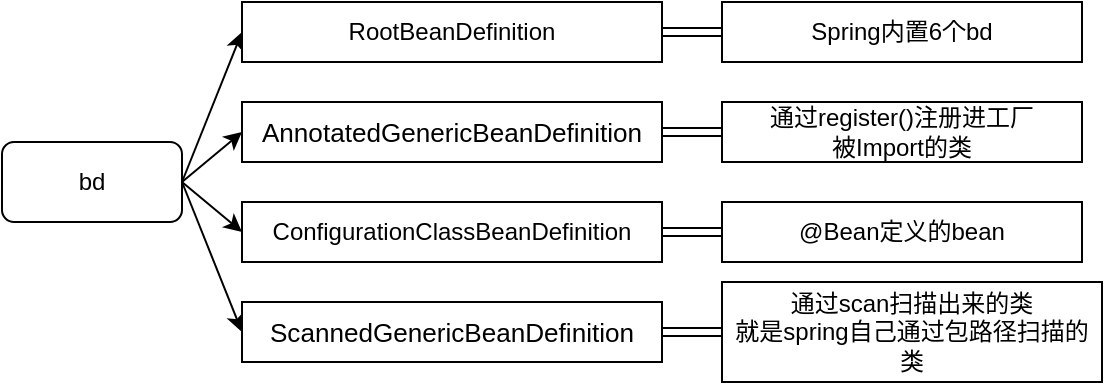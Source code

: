 <mxfile version="15.4.1" type="github">
  <diagram id="jqt50fl-MRmz82jPBsF7" name="第 1 页">
    <mxGraphModel dx="782" dy="485" grid="1" gridSize="10" guides="1" tooltips="1" connect="1" arrows="1" fold="1" page="1" pageScale="1" pageWidth="827" pageHeight="1169" math="0" shadow="0">
      <root>
        <mxCell id="0" />
        <mxCell id="1" parent="0" />
        <mxCell id="cuxdXZbSRFRjtJqR8UAa-9" style="rounded=0;orthogonalLoop=1;jettySize=auto;html=1;exitX=1;exitY=0.5;exitDx=0;exitDy=0;entryX=0;entryY=0.5;entryDx=0;entryDy=0;fontFamily=Helvetica;" edge="1" parent="1" source="cuxdXZbSRFRjtJqR8UAa-1" target="cuxdXZbSRFRjtJqR8UAa-2">
          <mxGeometry relative="1" as="geometry" />
        </mxCell>
        <mxCell id="cuxdXZbSRFRjtJqR8UAa-10" style="edgeStyle=none;rounded=0;orthogonalLoop=1;jettySize=auto;html=1;exitX=1;exitY=0.5;exitDx=0;exitDy=0;fontFamily=Helvetica;entryX=0;entryY=0.5;entryDx=0;entryDy=0;" edge="1" parent="1" source="cuxdXZbSRFRjtJqR8UAa-1" target="cuxdXZbSRFRjtJqR8UAa-4">
          <mxGeometry relative="1" as="geometry" />
        </mxCell>
        <mxCell id="cuxdXZbSRFRjtJqR8UAa-11" style="edgeStyle=none;rounded=0;orthogonalLoop=1;jettySize=auto;html=1;exitX=1;exitY=0.5;exitDx=0;exitDy=0;entryX=0;entryY=0.5;entryDx=0;entryDy=0;fontFamily=Helvetica;" edge="1" parent="1" source="cuxdXZbSRFRjtJqR8UAa-1" target="cuxdXZbSRFRjtJqR8UAa-6">
          <mxGeometry relative="1" as="geometry" />
        </mxCell>
        <mxCell id="cuxdXZbSRFRjtJqR8UAa-18" style="edgeStyle=none;rounded=0;orthogonalLoop=1;jettySize=auto;html=1;exitX=1;exitY=0.5;exitDx=0;exitDy=0;entryX=0;entryY=0.5;entryDx=0;entryDy=0;fontFamily=Helvetica;" edge="1" parent="1" source="cuxdXZbSRFRjtJqR8UAa-1" target="cuxdXZbSRFRjtJqR8UAa-15">
          <mxGeometry relative="1" as="geometry" />
        </mxCell>
        <mxCell id="cuxdXZbSRFRjtJqR8UAa-1" value="bd" style="rounded=1;whiteSpace=wrap;html=1;" vertex="1" parent="1">
          <mxGeometry x="20" y="170" width="90" height="40" as="geometry" />
        </mxCell>
        <mxCell id="cuxdXZbSRFRjtJqR8UAa-12" style="edgeStyle=none;rounded=0;orthogonalLoop=1;jettySize=auto;html=1;exitX=1;exitY=0.5;exitDx=0;exitDy=0;entryX=0;entryY=0.5;entryDx=0;entryDy=0;fontFamily=Helvetica;shape=link;" edge="1" parent="1" source="cuxdXZbSRFRjtJqR8UAa-2" target="cuxdXZbSRFRjtJqR8UAa-3">
          <mxGeometry relative="1" as="geometry" />
        </mxCell>
        <mxCell id="cuxdXZbSRFRjtJqR8UAa-2" value="RootBeanDefinition" style="rounded=0;whiteSpace=wrap;html=1;fontFamily=Helvetica;" vertex="1" parent="1">
          <mxGeometry x="140" y="100" width="210" height="30" as="geometry" />
        </mxCell>
        <mxCell id="cuxdXZbSRFRjtJqR8UAa-3" value="Spring内置6个bd" style="rounded=0;whiteSpace=wrap;html=1;" vertex="1" parent="1">
          <mxGeometry x="380" y="100" width="180" height="30" as="geometry" />
        </mxCell>
        <mxCell id="cuxdXZbSRFRjtJqR8UAa-13" style="edgeStyle=none;shape=link;rounded=0;orthogonalLoop=1;jettySize=auto;html=1;exitX=1;exitY=0.5;exitDx=0;exitDy=0;entryX=0;entryY=0.5;entryDx=0;entryDy=0;fontFamily=Helvetica;" edge="1" parent="1" source="cuxdXZbSRFRjtJqR8UAa-4" target="cuxdXZbSRFRjtJqR8UAa-5">
          <mxGeometry relative="1" as="geometry" />
        </mxCell>
        <mxCell id="cuxdXZbSRFRjtJqR8UAa-4" value="&lt;div style=&quot;background-color: rgb(255, 255, 255); font-size: 9.8pt;&quot;&gt;AnnotatedGenericBeanDefinition&lt;/div&gt;" style="rounded=0;whiteSpace=wrap;html=1;fontFamily=Helvetica;" vertex="1" parent="1">
          <mxGeometry x="140" y="150" width="210" height="30" as="geometry" />
        </mxCell>
        <mxCell id="cuxdXZbSRFRjtJqR8UAa-5" value="通过register()注册进工厂&lt;br&gt;被Import的类" style="rounded=0;whiteSpace=wrap;html=1;fontFamily=Helvetica;" vertex="1" parent="1">
          <mxGeometry x="380" y="150" width="180" height="30" as="geometry" />
        </mxCell>
        <mxCell id="cuxdXZbSRFRjtJqR8UAa-14" style="edgeStyle=none;shape=link;rounded=0;orthogonalLoop=1;jettySize=auto;html=1;exitX=1;exitY=0.5;exitDx=0;exitDy=0;entryX=0;entryY=0.5;entryDx=0;entryDy=0;fontFamily=Helvetica;" edge="1" parent="1" source="cuxdXZbSRFRjtJqR8UAa-6" target="cuxdXZbSRFRjtJqR8UAa-8">
          <mxGeometry relative="1" as="geometry" />
        </mxCell>
        <mxCell id="cuxdXZbSRFRjtJqR8UAa-6" value="ConfigurationClassBeanDefinition" style="whiteSpace=wrap;html=1;fontFamily=Helvetica;" vertex="1" parent="1">
          <mxGeometry x="140" y="200" width="210" height="30" as="geometry" />
        </mxCell>
        <mxCell id="cuxdXZbSRFRjtJqR8UAa-8" value="@Bean定义的bean" style="whiteSpace=wrap;html=1;fontFamily=Helvetica;" vertex="1" parent="1">
          <mxGeometry x="380" y="200" width="180" height="30" as="geometry" />
        </mxCell>
        <mxCell id="cuxdXZbSRFRjtJqR8UAa-17" style="edgeStyle=none;shape=link;rounded=0;orthogonalLoop=1;jettySize=auto;html=1;exitX=1;exitY=0.5;exitDx=0;exitDy=0;entryX=0;entryY=0.5;entryDx=0;entryDy=0;fontFamily=Helvetica;" edge="1" parent="1" source="cuxdXZbSRFRjtJqR8UAa-15" target="cuxdXZbSRFRjtJqR8UAa-16">
          <mxGeometry relative="1" as="geometry" />
        </mxCell>
        <mxCell id="cuxdXZbSRFRjtJqR8UAa-15" value="&lt;div style=&quot;background-color: rgb(255, 255, 255); font-size: 9.8pt;&quot;&gt;ScannedGenericBeanDefinition&lt;/div&gt;" style="whiteSpace=wrap;html=1;fontFamily=Helvetica;" vertex="1" parent="1">
          <mxGeometry x="140" y="250" width="210" height="30" as="geometry" />
        </mxCell>
        <mxCell id="cuxdXZbSRFRjtJqR8UAa-16" value="通过scan扫描出来的类&lt;br&gt;就是spring自己通过包路径扫描的类" style="whiteSpace=wrap;html=1;fontFamily=Helvetica;" vertex="1" parent="1">
          <mxGeometry x="380" y="240" width="190" height="50" as="geometry" />
        </mxCell>
      </root>
    </mxGraphModel>
  </diagram>
</mxfile>
